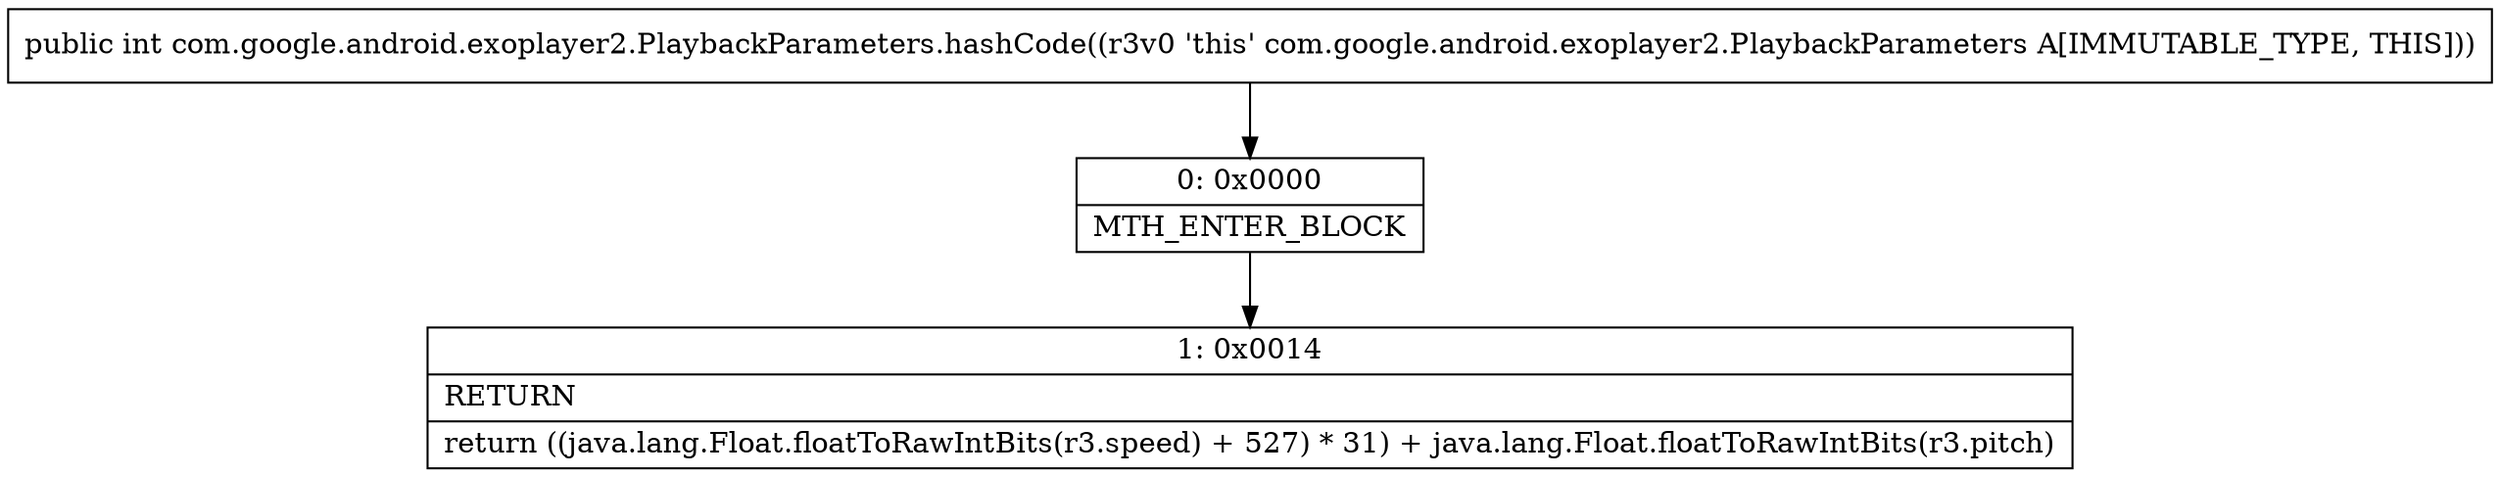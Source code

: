 digraph "CFG forcom.google.android.exoplayer2.PlaybackParameters.hashCode()I" {
Node_0 [shape=record,label="{0\:\ 0x0000|MTH_ENTER_BLOCK\l}"];
Node_1 [shape=record,label="{1\:\ 0x0014|RETURN\l|return ((java.lang.Float.floatToRawIntBits(r3.speed) + 527) * 31) + java.lang.Float.floatToRawIntBits(r3.pitch)\l}"];
MethodNode[shape=record,label="{public int com.google.android.exoplayer2.PlaybackParameters.hashCode((r3v0 'this' com.google.android.exoplayer2.PlaybackParameters A[IMMUTABLE_TYPE, THIS])) }"];
MethodNode -> Node_0;
Node_0 -> Node_1;
}

